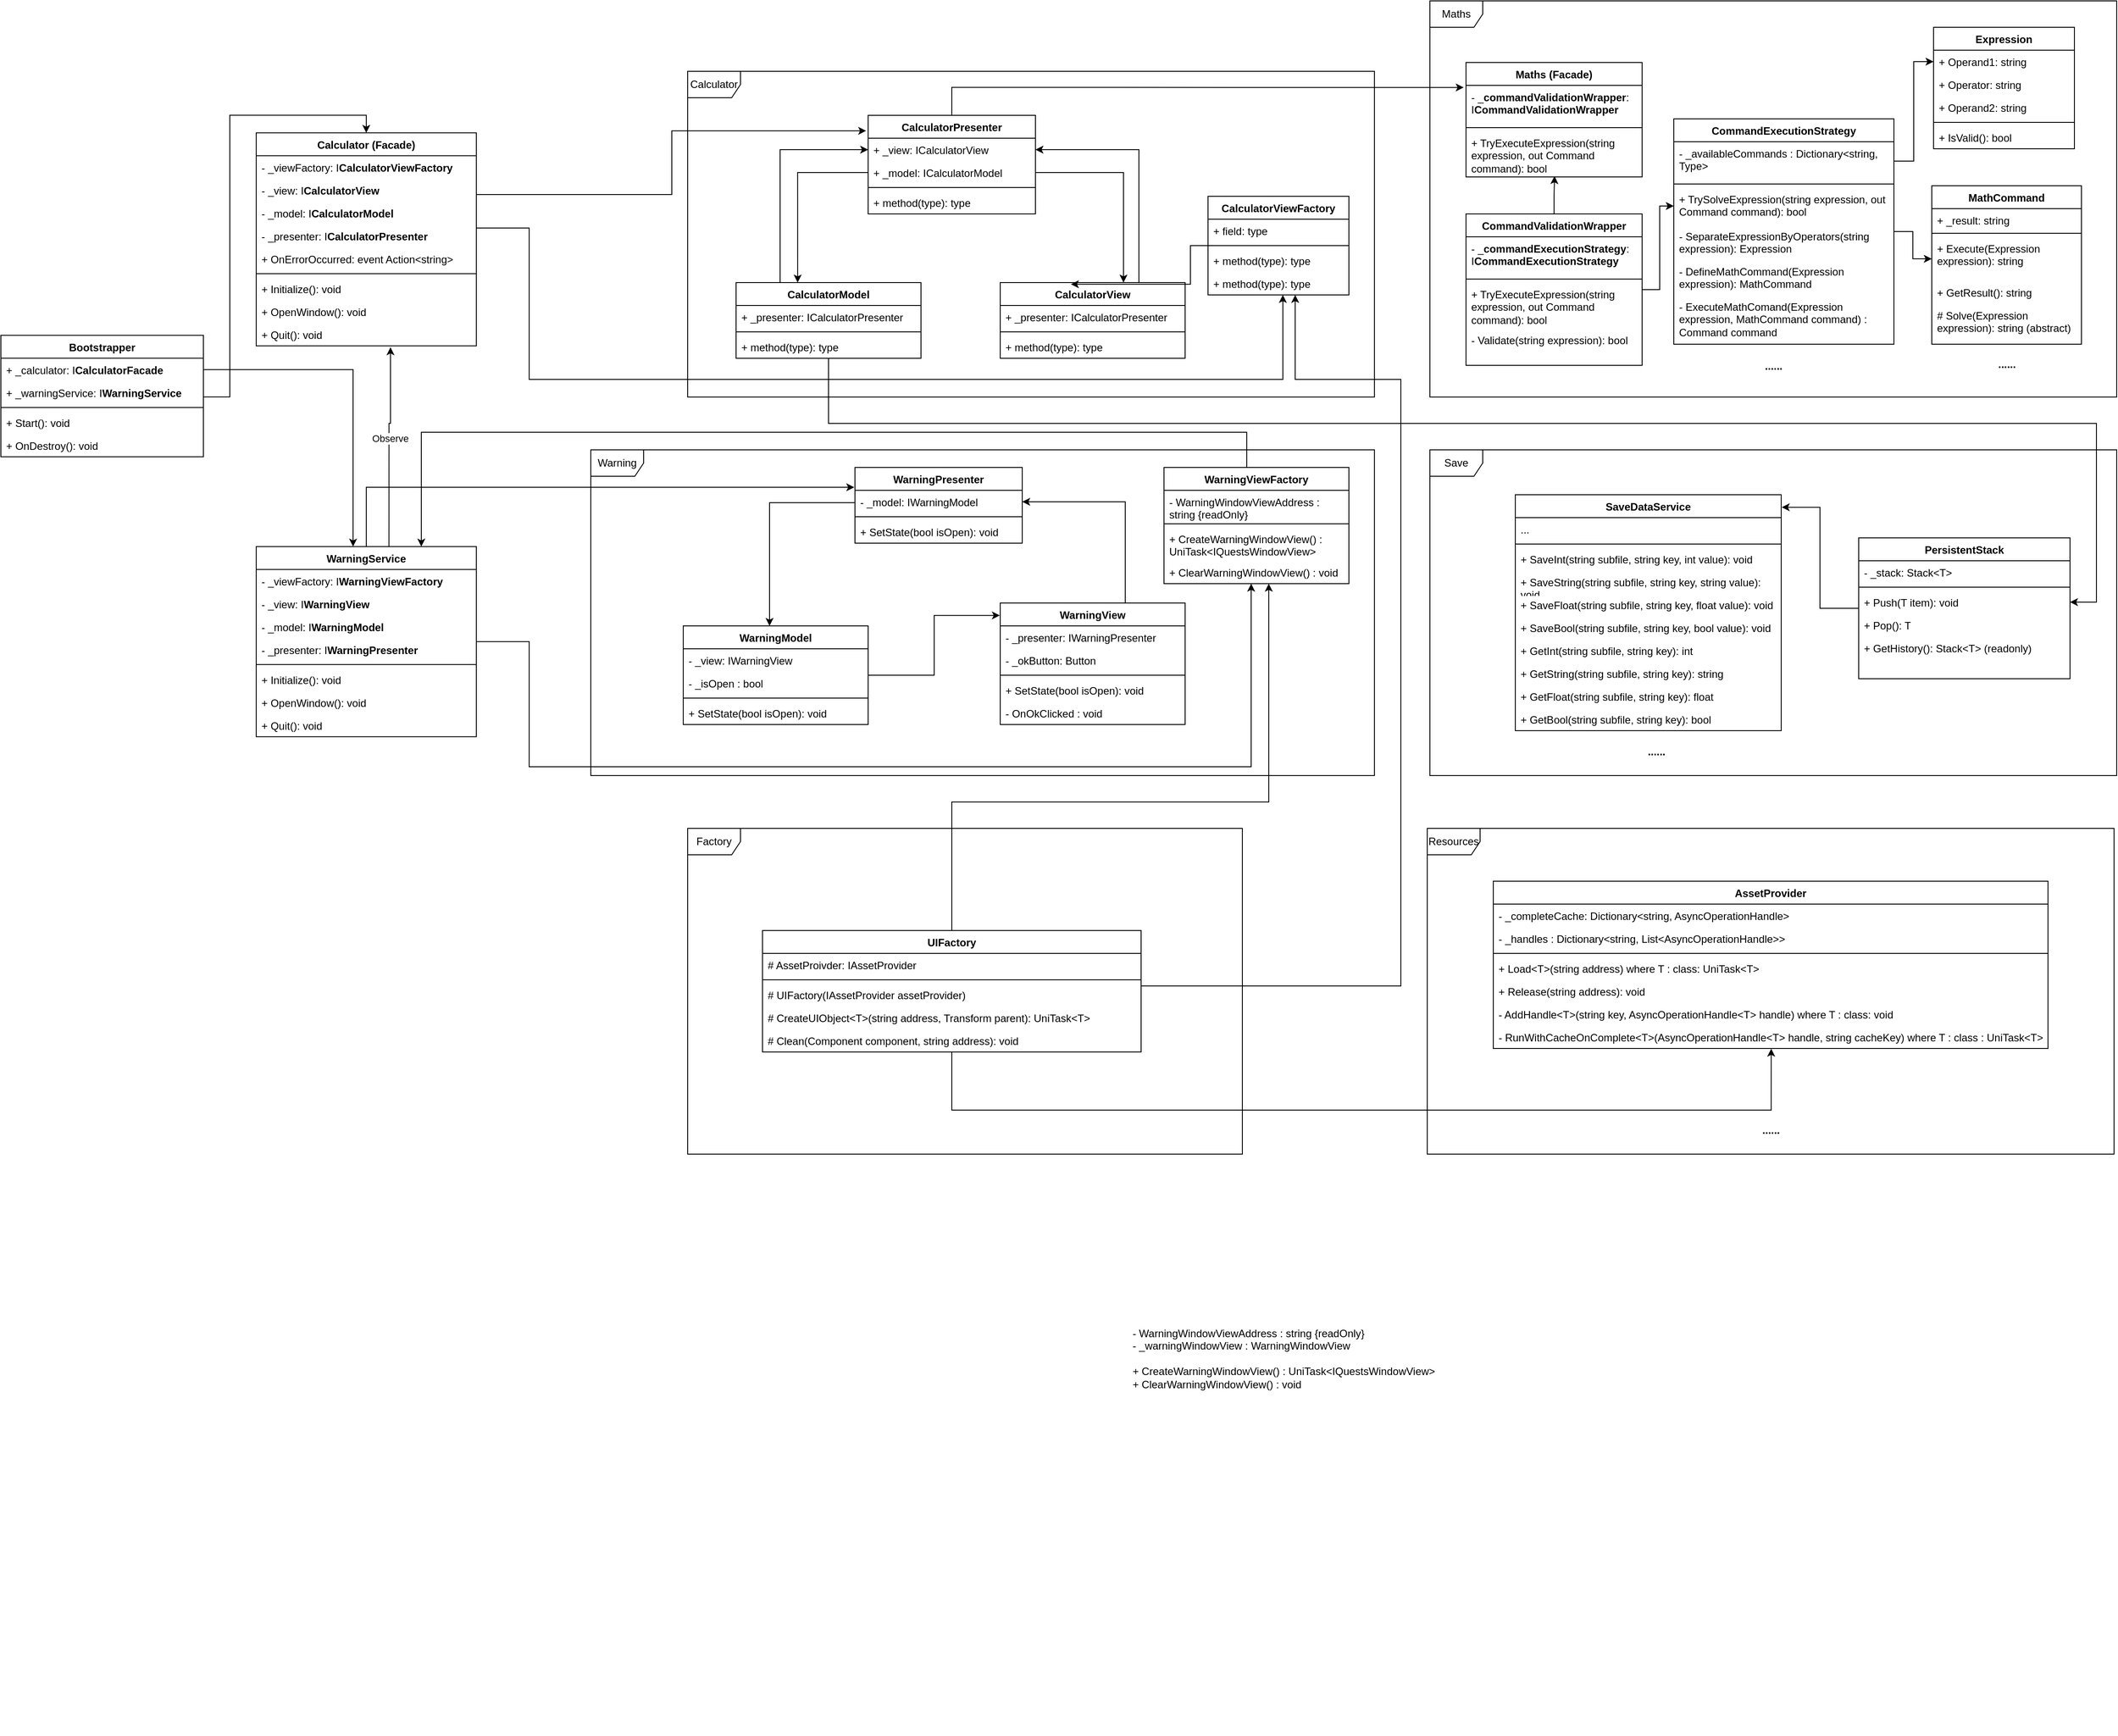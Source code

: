 <mxfile version="24.8.2">
  <diagram name="Page-1" id="IOok5DVv6RuoG3vR5GY8">
    <mxGraphModel dx="2140" dy="696" grid="1" gridSize="10" guides="1" tooltips="1" connect="1" arrows="1" fold="1" page="1" pageScale="1" pageWidth="827" pageHeight="1169" math="0" shadow="0">
      <root>
        <mxCell id="0" />
        <mxCell id="1" parent="0" />
        <mxCell id="2dMqf0UhAoNqgRJj8EPE-28" style="edgeStyle=orthogonalEdgeStyle;rounded=0;orthogonalLoop=1;jettySize=auto;html=1;exitX=0.75;exitY=0;exitDx=0;exitDy=0;entryX=1;entryY=0.5;entryDx=0;entryDy=0;" parent="1" source="2dMqf0UhAoNqgRJj8EPE-1" target="2dMqf0UhAoNqgRJj8EPE-10" edge="1">
          <mxGeometry relative="1" as="geometry" />
        </mxCell>
        <mxCell id="2dMqf0UhAoNqgRJj8EPE-1" value="CalculatorView" style="swimlane;fontStyle=1;align=center;verticalAlign=top;childLayout=stackLayout;horizontal=1;startSize=26;horizontalStack=0;resizeParent=1;resizeParentMax=0;resizeLast=0;collapsible=1;marginBottom=0;whiteSpace=wrap;html=1;" parent="1" vertex="1">
          <mxGeometry x="925" y="340" width="210" height="86" as="geometry" />
        </mxCell>
        <mxCell id="2dMqf0UhAoNqgRJj8EPE-2" value="+ _presenter: ICalculatorPresenter" style="text;strokeColor=none;fillColor=none;align=left;verticalAlign=top;spacingLeft=4;spacingRight=4;overflow=hidden;rotatable=0;points=[[0,0.5],[1,0.5]];portConstraint=eastwest;whiteSpace=wrap;html=1;" parent="2dMqf0UhAoNqgRJj8EPE-1" vertex="1">
          <mxGeometry y="26" width="210" height="26" as="geometry" />
        </mxCell>
        <mxCell id="2dMqf0UhAoNqgRJj8EPE-3" value="" style="line;strokeWidth=1;fillColor=none;align=left;verticalAlign=middle;spacingTop=-1;spacingLeft=3;spacingRight=3;rotatable=0;labelPosition=right;points=[];portConstraint=eastwest;strokeColor=inherit;" parent="2dMqf0UhAoNqgRJj8EPE-1" vertex="1">
          <mxGeometry y="52" width="210" height="8" as="geometry" />
        </mxCell>
        <mxCell id="2dMqf0UhAoNqgRJj8EPE-4" value="+ method(type): type" style="text;strokeColor=none;fillColor=none;align=left;verticalAlign=top;spacingLeft=4;spacingRight=4;overflow=hidden;rotatable=0;points=[[0,0.5],[1,0.5]];portConstraint=eastwest;whiteSpace=wrap;html=1;" parent="2dMqf0UhAoNqgRJj8EPE-1" vertex="1">
          <mxGeometry y="60" width="210" height="26" as="geometry" />
        </mxCell>
        <mxCell id="2dMqf0UhAoNqgRJj8EPE-26" style="edgeStyle=orthogonalEdgeStyle;rounded=0;orthogonalLoop=1;jettySize=auto;html=1;entryX=0;entryY=0.5;entryDx=0;entryDy=0;" parent="1" source="2dMqf0UhAoNqgRJj8EPE-5" target="2dMqf0UhAoNqgRJj8EPE-10" edge="1">
          <mxGeometry relative="1" as="geometry">
            <Array as="points">
              <mxPoint x="675" y="189" />
            </Array>
          </mxGeometry>
        </mxCell>
        <mxCell id="gF0uWeVOwaJasIPaWKPV-128" style="edgeStyle=orthogonalEdgeStyle;rounded=0;orthogonalLoop=1;jettySize=auto;html=1;entryX=1;entryY=0.5;entryDx=0;entryDy=0;" edge="1" parent="1" source="2dMqf0UhAoNqgRJj8EPE-5" target="gF0uWeVOwaJasIPaWKPV-122">
          <mxGeometry relative="1" as="geometry">
            <Array as="points">
              <mxPoint x="730" y="500" />
              <mxPoint x="2170" y="500" />
              <mxPoint x="2170" y="703" />
            </Array>
          </mxGeometry>
        </mxCell>
        <mxCell id="2dMqf0UhAoNqgRJj8EPE-5" value="CalculatorModel" style="swimlane;fontStyle=1;align=center;verticalAlign=top;childLayout=stackLayout;horizontal=1;startSize=26;horizontalStack=0;resizeParent=1;resizeParentMax=0;resizeLast=0;collapsible=1;marginBottom=0;whiteSpace=wrap;html=1;" parent="1" vertex="1">
          <mxGeometry x="625" y="340" width="210" height="86" as="geometry" />
        </mxCell>
        <mxCell id="2dMqf0UhAoNqgRJj8EPE-6" value="+ _presenter: ICalculatorPresenter" style="text;strokeColor=none;fillColor=none;align=left;verticalAlign=top;spacingLeft=4;spacingRight=4;overflow=hidden;rotatable=0;points=[[0,0.5],[1,0.5]];portConstraint=eastwest;whiteSpace=wrap;html=1;" parent="2dMqf0UhAoNqgRJj8EPE-5" vertex="1">
          <mxGeometry y="26" width="210" height="26" as="geometry" />
        </mxCell>
        <mxCell id="2dMqf0UhAoNqgRJj8EPE-7" value="" style="line;strokeWidth=1;fillColor=none;align=left;verticalAlign=middle;spacingTop=-1;spacingLeft=3;spacingRight=3;rotatable=0;labelPosition=right;points=[];portConstraint=eastwest;strokeColor=inherit;" parent="2dMqf0UhAoNqgRJj8EPE-5" vertex="1">
          <mxGeometry y="52" width="210" height="8" as="geometry" />
        </mxCell>
        <mxCell id="2dMqf0UhAoNqgRJj8EPE-8" value="+ method(type): type" style="text;strokeColor=none;fillColor=none;align=left;verticalAlign=top;spacingLeft=4;spacingRight=4;overflow=hidden;rotatable=0;points=[[0,0.5],[1,0.5]];portConstraint=eastwest;whiteSpace=wrap;html=1;" parent="2dMqf0UhAoNqgRJj8EPE-5" vertex="1">
          <mxGeometry y="60" width="210" height="26" as="geometry" />
        </mxCell>
        <mxCell id="2dMqf0UhAoNqgRJj8EPE-9" value="CalculatorPresenter" style="swimlane;fontStyle=1;align=center;verticalAlign=top;childLayout=stackLayout;horizontal=1;startSize=26;horizontalStack=0;resizeParent=1;resizeParentMax=0;resizeLast=0;collapsible=1;marginBottom=0;whiteSpace=wrap;html=1;" parent="1" vertex="1">
          <mxGeometry x="775" y="150" width="190" height="112" as="geometry" />
        </mxCell>
        <mxCell id="2dMqf0UhAoNqgRJj8EPE-10" value="+ _view: ICalculatorView&lt;div&gt;&lt;br&gt;&lt;/div&gt;" style="text;strokeColor=none;fillColor=none;align=left;verticalAlign=top;spacingLeft=4;spacingRight=4;overflow=hidden;rotatable=0;points=[[0,0.5],[1,0.5]];portConstraint=eastwest;whiteSpace=wrap;html=1;" parent="2dMqf0UhAoNqgRJj8EPE-9" vertex="1">
          <mxGeometry y="26" width="190" height="26" as="geometry" />
        </mxCell>
        <mxCell id="2dMqf0UhAoNqgRJj8EPE-18" value="+ _model: ICalculatorModel&lt;div&gt;&lt;br&gt;&lt;/div&gt;" style="text;strokeColor=none;fillColor=none;align=left;verticalAlign=top;spacingLeft=4;spacingRight=4;overflow=hidden;rotatable=0;points=[[0,0.5],[1,0.5]];portConstraint=eastwest;whiteSpace=wrap;html=1;" parent="2dMqf0UhAoNqgRJj8EPE-9" vertex="1">
          <mxGeometry y="52" width="190" height="26" as="geometry" />
        </mxCell>
        <mxCell id="2dMqf0UhAoNqgRJj8EPE-11" value="" style="line;strokeWidth=1;fillColor=none;align=left;verticalAlign=middle;spacingTop=-1;spacingLeft=3;spacingRight=3;rotatable=0;labelPosition=right;points=[];portConstraint=eastwest;strokeColor=inherit;" parent="2dMqf0UhAoNqgRJj8EPE-9" vertex="1">
          <mxGeometry y="78" width="190" height="8" as="geometry" />
        </mxCell>
        <mxCell id="2dMqf0UhAoNqgRJj8EPE-12" value="+ method(type): type" style="text;strokeColor=none;fillColor=none;align=left;verticalAlign=top;spacingLeft=4;spacingRight=4;overflow=hidden;rotatable=0;points=[[0,0.5],[1,0.5]];portConstraint=eastwest;whiteSpace=wrap;html=1;" parent="2dMqf0UhAoNqgRJj8EPE-9" vertex="1">
          <mxGeometry y="86" width="190" height="26" as="geometry" />
        </mxCell>
        <mxCell id="2dMqf0UhAoNqgRJj8EPE-23" style="edgeStyle=orthogonalEdgeStyle;rounded=0;orthogonalLoop=1;jettySize=auto;html=1;entryX=0.333;entryY=0;entryDx=0;entryDy=0;entryPerimeter=0;" parent="1" source="2dMqf0UhAoNqgRJj8EPE-18" target="2dMqf0UhAoNqgRJj8EPE-5" edge="1">
          <mxGeometry relative="1" as="geometry" />
        </mxCell>
        <mxCell id="2dMqf0UhAoNqgRJj8EPE-27" style="edgeStyle=orthogonalEdgeStyle;rounded=0;orthogonalLoop=1;jettySize=auto;html=1;exitX=1;exitY=0.5;exitDx=0;exitDy=0;" parent="1" source="2dMqf0UhAoNqgRJj8EPE-18" target="2dMqf0UhAoNqgRJj8EPE-1" edge="1">
          <mxGeometry relative="1" as="geometry">
            <Array as="points">
              <mxPoint x="1065" y="215" />
            </Array>
          </mxGeometry>
        </mxCell>
        <mxCell id="2dMqf0UhAoNqgRJj8EPE-72" style="edgeStyle=orthogonalEdgeStyle;rounded=0;orthogonalLoop=1;jettySize=auto;html=1;entryX=0.5;entryY=0;entryDx=0;entryDy=0;" parent="1" source="2dMqf0UhAoNqgRJj8EPE-29" target="2dMqf0UhAoNqgRJj8EPE-58" edge="1">
          <mxGeometry relative="1" as="geometry">
            <Array as="points">
              <mxPoint x="50" y="469.92" />
              <mxPoint x="50" y="149.92" />
              <mxPoint x="205" y="149.92" />
            </Array>
            <mxPoint x="240" y="189.92" as="targetPoint" />
          </mxGeometry>
        </mxCell>
        <mxCell id="2dMqf0UhAoNqgRJj8EPE-29" value="Bootstrapper" style="swimlane;fontStyle=1;align=center;verticalAlign=top;childLayout=stackLayout;horizontal=1;startSize=26;horizontalStack=0;resizeParent=1;resizeParentMax=0;resizeLast=0;collapsible=1;marginBottom=0;whiteSpace=wrap;html=1;" parent="1" vertex="1">
          <mxGeometry x="-210" y="399.92" width="230" height="138" as="geometry" />
        </mxCell>
        <mxCell id="2dMqf0UhAoNqgRJj8EPE-30" value="+ _calculator: I&lt;span style=&quot;font-weight: 700; text-align: center;&quot;&gt;CalculatorFacade&lt;/span&gt;" style="text;strokeColor=none;fillColor=none;align=left;verticalAlign=top;spacingLeft=4;spacingRight=4;overflow=hidden;rotatable=0;points=[[0,0.5],[1,0.5]];portConstraint=eastwest;whiteSpace=wrap;html=1;" parent="2dMqf0UhAoNqgRJj8EPE-29" vertex="1">
          <mxGeometry y="26" width="230" height="26" as="geometry" />
        </mxCell>
        <mxCell id="gF0uWeVOwaJasIPaWKPV-19" value="+ _warningService: I&lt;span style=&quot;font-weight: 700; text-align: center;&quot;&gt;WarningService&lt;/span&gt;" style="text;strokeColor=none;fillColor=none;align=left;verticalAlign=top;spacingLeft=4;spacingRight=4;overflow=hidden;rotatable=0;points=[[0,0.5],[1,0.5]];portConstraint=eastwest;whiteSpace=wrap;html=1;" vertex="1" parent="2dMqf0UhAoNqgRJj8EPE-29">
          <mxGeometry y="52" width="230" height="26" as="geometry" />
        </mxCell>
        <mxCell id="2dMqf0UhAoNqgRJj8EPE-31" value="" style="line;strokeWidth=1;fillColor=none;align=left;verticalAlign=middle;spacingTop=-1;spacingLeft=3;spacingRight=3;rotatable=0;labelPosition=right;points=[];portConstraint=eastwest;strokeColor=inherit;" parent="2dMqf0UhAoNqgRJj8EPE-29" vertex="1">
          <mxGeometry y="78" width="230" height="8" as="geometry" />
        </mxCell>
        <mxCell id="2dMqf0UhAoNqgRJj8EPE-32" value="+ Start(): void" style="text;strokeColor=none;fillColor=none;align=left;verticalAlign=top;spacingLeft=4;spacingRight=4;overflow=hidden;rotatable=0;points=[[0,0.5],[1,0.5]];portConstraint=eastwest;whiteSpace=wrap;html=1;" parent="2dMqf0UhAoNqgRJj8EPE-29" vertex="1">
          <mxGeometry y="86" width="230" height="26" as="geometry" />
        </mxCell>
        <mxCell id="gF0uWeVOwaJasIPaWKPV-35" value="+ OnDestroy(): void" style="text;strokeColor=none;fillColor=none;align=left;verticalAlign=top;spacingLeft=4;spacingRight=4;overflow=hidden;rotatable=0;points=[[0,0.5],[1,0.5]];portConstraint=eastwest;whiteSpace=wrap;html=1;" vertex="1" parent="2dMqf0UhAoNqgRJj8EPE-29">
          <mxGeometry y="112" width="230" height="26" as="geometry" />
        </mxCell>
        <mxCell id="2dMqf0UhAoNqgRJj8EPE-33" style="edgeStyle=orthogonalEdgeStyle;rounded=0;orthogonalLoop=1;jettySize=auto;html=1;exitX=0.75;exitY=0;exitDx=0;exitDy=0;entryX=1;entryY=0.5;entryDx=0;entryDy=0;" parent="1" source="2dMqf0UhAoNqgRJj8EPE-34" edge="1">
          <mxGeometry relative="1" as="geometry">
            <mxPoint x="950" y="589.0" as="targetPoint" />
            <Array as="points">
              <mxPoint x="1067" y="589" />
            </Array>
          </mxGeometry>
        </mxCell>
        <mxCell id="2dMqf0UhAoNqgRJj8EPE-34" value="WarningView" style="swimlane;fontStyle=1;align=center;verticalAlign=top;childLayout=stackLayout;horizontal=1;startSize=26;horizontalStack=0;resizeParent=1;resizeParentMax=0;resizeLast=0;collapsible=1;marginBottom=0;whiteSpace=wrap;html=1;" parent="1" vertex="1">
          <mxGeometry x="925" y="704" width="210" height="138" as="geometry" />
        </mxCell>
        <mxCell id="2dMqf0UhAoNqgRJj8EPE-35" value="- _presenter: I&lt;span style=&quot;text-align: center;&quot;&gt;Warning&lt;/span&gt;Presenter" style="text;strokeColor=none;fillColor=none;align=left;verticalAlign=top;spacingLeft=4;spacingRight=4;overflow=hidden;rotatable=0;points=[[0,0.5],[1,0.5]];portConstraint=eastwest;whiteSpace=wrap;html=1;" parent="2dMqf0UhAoNqgRJj8EPE-34" vertex="1">
          <mxGeometry y="26" width="210" height="26" as="geometry" />
        </mxCell>
        <mxCell id="gF0uWeVOwaJasIPaWKPV-149" value="- _okButton: Button" style="text;strokeColor=none;fillColor=none;align=left;verticalAlign=top;spacingLeft=4;spacingRight=4;overflow=hidden;rotatable=0;points=[[0,0.5],[1,0.5]];portConstraint=eastwest;whiteSpace=wrap;html=1;" vertex="1" parent="2dMqf0UhAoNqgRJj8EPE-34">
          <mxGeometry y="52" width="210" height="26" as="geometry" />
        </mxCell>
        <mxCell id="2dMqf0UhAoNqgRJj8EPE-36" value="" style="line;strokeWidth=1;fillColor=none;align=left;verticalAlign=middle;spacingTop=-1;spacingLeft=3;spacingRight=3;rotatable=0;labelPosition=right;points=[];portConstraint=eastwest;strokeColor=inherit;" parent="2dMqf0UhAoNqgRJj8EPE-34" vertex="1">
          <mxGeometry y="78" width="210" height="8" as="geometry" />
        </mxCell>
        <mxCell id="gF0uWeVOwaJasIPaWKPV-155" value="+ SetState(bool isOpen): void&lt;div&gt;&lt;span style=&quot;background-color: initial;&quot;&gt;&lt;br&gt;&lt;/span&gt;&lt;/div&gt;" style="text;strokeColor=none;fillColor=none;align=left;verticalAlign=top;spacingLeft=4;spacingRight=4;overflow=hidden;rotatable=0;points=[[0,0.5],[1,0.5]];portConstraint=eastwest;whiteSpace=wrap;html=1;" vertex="1" parent="2dMqf0UhAoNqgRJj8EPE-34">
          <mxGeometry y="86" width="210" height="26" as="geometry" />
        </mxCell>
        <mxCell id="2dMqf0UhAoNqgRJj8EPE-37" value="-&amp;nbsp;&lt;span style=&quot;background-color: initial;&quot;&gt;OnOkClicked :&amp;nbsp;&lt;/span&gt;void&lt;div&gt;&lt;span style=&quot;background-color: initial;&quot;&gt;&lt;br&gt;&lt;/span&gt;&lt;/div&gt;" style="text;strokeColor=none;fillColor=none;align=left;verticalAlign=top;spacingLeft=4;spacingRight=4;overflow=hidden;rotatable=0;points=[[0,0.5],[1,0.5]];portConstraint=eastwest;whiteSpace=wrap;html=1;" parent="2dMqf0UhAoNqgRJj8EPE-34" vertex="1">
          <mxGeometry y="112" width="210" height="26" as="geometry" />
        </mxCell>
        <mxCell id="2dMqf0UhAoNqgRJj8EPE-39" value="WarningModel" style="swimlane;fontStyle=1;align=center;verticalAlign=top;childLayout=stackLayout;horizontal=1;startSize=26;horizontalStack=0;resizeParent=1;resizeParentMax=0;resizeLast=0;collapsible=1;marginBottom=0;whiteSpace=wrap;html=1;" parent="1" vertex="1">
          <mxGeometry x="565" y="730" width="210" height="112" as="geometry" />
        </mxCell>
        <mxCell id="gF0uWeVOwaJasIPaWKPV-150" value="- _view: I&lt;span style=&quot;text-align: center;&quot;&gt;Warning&lt;/span&gt;View&lt;div&gt;&lt;br&gt;&lt;/div&gt;" style="text;strokeColor=none;fillColor=none;align=left;verticalAlign=top;spacingLeft=4;spacingRight=4;overflow=hidden;rotatable=0;points=[[0,0.5],[1,0.5]];portConstraint=eastwest;whiteSpace=wrap;html=1;" vertex="1" parent="2dMqf0UhAoNqgRJj8EPE-39">
          <mxGeometry y="26" width="210" height="26" as="geometry" />
        </mxCell>
        <mxCell id="gF0uWeVOwaJasIPaWKPV-154" value="&lt;div&gt;- _isOpen :&amp;nbsp;&lt;span style=&quot;background-color: initial;&quot;&gt;bool&lt;/span&gt;&lt;/div&gt;" style="text;strokeColor=none;fillColor=none;align=left;verticalAlign=top;spacingLeft=4;spacingRight=4;overflow=hidden;rotatable=0;points=[[0,0.5],[1,0.5]];portConstraint=eastwest;whiteSpace=wrap;html=1;" vertex="1" parent="2dMqf0UhAoNqgRJj8EPE-39">
          <mxGeometry y="52" width="210" height="26" as="geometry" />
        </mxCell>
        <mxCell id="2dMqf0UhAoNqgRJj8EPE-41" value="" style="line;strokeWidth=1;fillColor=none;align=left;verticalAlign=middle;spacingTop=-1;spacingLeft=3;spacingRight=3;rotatable=0;labelPosition=right;points=[];portConstraint=eastwest;strokeColor=inherit;" parent="2dMqf0UhAoNqgRJj8EPE-39" vertex="1">
          <mxGeometry y="78" width="210" height="8" as="geometry" />
        </mxCell>
        <mxCell id="2dMqf0UhAoNqgRJj8EPE-42" value="+ SetState(bool isOpen): void" style="text;strokeColor=none;fillColor=none;align=left;verticalAlign=top;spacingLeft=4;spacingRight=4;overflow=hidden;rotatable=0;points=[[0,0.5],[1,0.5]];portConstraint=eastwest;whiteSpace=wrap;html=1;" parent="2dMqf0UhAoNqgRJj8EPE-39" vertex="1">
          <mxGeometry y="86" width="210" height="26" as="geometry" />
        </mxCell>
        <mxCell id="2dMqf0UhAoNqgRJj8EPE-43" value="WarningPresenter" style="swimlane;fontStyle=1;align=center;verticalAlign=top;childLayout=stackLayout;horizontal=1;startSize=26;horizontalStack=0;resizeParent=1;resizeParentMax=0;resizeLast=0;collapsible=1;marginBottom=0;whiteSpace=wrap;html=1;" parent="1" vertex="1">
          <mxGeometry x="760" y="550" width="190" height="86" as="geometry" />
        </mxCell>
        <mxCell id="2dMqf0UhAoNqgRJj8EPE-45" value="- _model: I&lt;span style=&quot;text-align: center;&quot;&gt;Warning&lt;/span&gt;Model&lt;div&gt;&lt;br&gt;&lt;/div&gt;" style="text;strokeColor=none;fillColor=none;align=left;verticalAlign=top;spacingLeft=4;spacingRight=4;overflow=hidden;rotatable=0;points=[[0,0.5],[1,0.5]];portConstraint=eastwest;whiteSpace=wrap;html=1;" parent="2dMqf0UhAoNqgRJj8EPE-43" vertex="1">
          <mxGeometry y="26" width="190" height="26" as="geometry" />
        </mxCell>
        <mxCell id="2dMqf0UhAoNqgRJj8EPE-46" value="" style="line;strokeWidth=1;fillColor=none;align=left;verticalAlign=middle;spacingTop=-1;spacingLeft=3;spacingRight=3;rotatable=0;labelPosition=right;points=[];portConstraint=eastwest;strokeColor=inherit;" parent="2dMqf0UhAoNqgRJj8EPE-43" vertex="1">
          <mxGeometry y="52" width="190" height="8" as="geometry" />
        </mxCell>
        <mxCell id="gF0uWeVOwaJasIPaWKPV-165" value="&lt;div&gt;+ SetState(bool isOpen): void&lt;/div&gt;" style="text;strokeColor=none;fillColor=none;align=left;verticalAlign=top;spacingLeft=4;spacingRight=4;overflow=hidden;rotatable=0;points=[[0,0.5],[1,0.5]];portConstraint=eastwest;whiteSpace=wrap;html=1;" vertex="1" parent="2dMqf0UhAoNqgRJj8EPE-43">
          <mxGeometry y="60" width="190" height="26" as="geometry" />
        </mxCell>
        <mxCell id="2dMqf0UhAoNqgRJj8EPE-50" value="SaveDataService" style="swimlane;fontStyle=1;align=center;verticalAlign=top;childLayout=stackLayout;horizontal=1;startSize=26;horizontalStack=0;resizeParent=1;resizeParentMax=0;resizeLast=0;collapsible=1;marginBottom=0;whiteSpace=wrap;html=1;" parent="1" vertex="1">
          <mxGeometry x="1510" y="581" width="302" height="268" as="geometry" />
        </mxCell>
        <mxCell id="2dMqf0UhAoNqgRJj8EPE-51" value="..." style="text;strokeColor=none;fillColor=none;align=left;verticalAlign=top;spacingLeft=4;spacingRight=4;overflow=hidden;rotatable=0;points=[[0,0.5],[1,0.5]];portConstraint=eastwest;whiteSpace=wrap;html=1;" parent="2dMqf0UhAoNqgRJj8EPE-50" vertex="1">
          <mxGeometry y="26" width="302" height="26" as="geometry" />
        </mxCell>
        <mxCell id="2dMqf0UhAoNqgRJj8EPE-52" value="" style="line;strokeWidth=1;fillColor=none;align=left;verticalAlign=middle;spacingTop=-1;spacingLeft=3;spacingRight=3;rotatable=0;labelPosition=right;points=[];portConstraint=eastwest;strokeColor=inherit;" parent="2dMqf0UhAoNqgRJj8EPE-50" vertex="1">
          <mxGeometry y="52" width="302" height="8" as="geometry" />
        </mxCell>
        <mxCell id="2dMqf0UhAoNqgRJj8EPE-53" value="+ SaveInt(string subfile, string key, int value): void" style="text;strokeColor=none;fillColor=none;align=left;verticalAlign=top;spacingLeft=4;spacingRight=4;overflow=hidden;rotatable=0;points=[[0,0.5],[1,0.5]];portConstraint=eastwest;whiteSpace=wrap;html=1;" parent="2dMqf0UhAoNqgRJj8EPE-50" vertex="1">
          <mxGeometry y="60" width="302" height="26" as="geometry" />
        </mxCell>
        <mxCell id="gF0uWeVOwaJasIPaWKPV-49" value="+ SaveString(string subfile,&amp;nbsp;string key, string value): void" style="text;strokeColor=none;fillColor=none;align=left;verticalAlign=top;spacingLeft=4;spacingRight=4;overflow=hidden;rotatable=0;points=[[0,0.5],[1,0.5]];portConstraint=eastwest;whiteSpace=wrap;html=1;" vertex="1" parent="2dMqf0UhAoNqgRJj8EPE-50">
          <mxGeometry y="86" width="302" height="26" as="geometry" />
        </mxCell>
        <mxCell id="gF0uWeVOwaJasIPaWKPV-50" value="+ SaveFloat(string subfile,&amp;nbsp;string key, float value): void" style="text;strokeColor=none;fillColor=none;align=left;verticalAlign=top;spacingLeft=4;spacingRight=4;overflow=hidden;rotatable=0;points=[[0,0.5],[1,0.5]];portConstraint=eastwest;whiteSpace=wrap;html=1;" vertex="1" parent="2dMqf0UhAoNqgRJj8EPE-50">
          <mxGeometry y="112" width="302" height="26" as="geometry" />
        </mxCell>
        <mxCell id="gF0uWeVOwaJasIPaWKPV-57" value="+ SaveBool(string subfile,&amp;nbsp;string key, bool value): void" style="text;strokeColor=none;fillColor=none;align=left;verticalAlign=top;spacingLeft=4;spacingRight=4;overflow=hidden;rotatable=0;points=[[0,0.5],[1,0.5]];portConstraint=eastwest;whiteSpace=wrap;html=1;" vertex="1" parent="2dMqf0UhAoNqgRJj8EPE-50">
          <mxGeometry y="138" width="302" height="26" as="geometry" />
        </mxCell>
        <mxCell id="gF0uWeVOwaJasIPaWKPV-54" value="+ GetInt(string subfile,&amp;nbsp;string key): int" style="text;strokeColor=none;fillColor=none;align=left;verticalAlign=top;spacingLeft=4;spacingRight=4;overflow=hidden;rotatable=0;points=[[0,0.5],[1,0.5]];portConstraint=eastwest;whiteSpace=wrap;html=1;" vertex="1" parent="2dMqf0UhAoNqgRJj8EPE-50">
          <mxGeometry y="164" width="302" height="26" as="geometry" />
        </mxCell>
        <mxCell id="gF0uWeVOwaJasIPaWKPV-55" value="+ GetString(string subfile,&amp;nbsp;string key): string" style="text;strokeColor=none;fillColor=none;align=left;verticalAlign=top;spacingLeft=4;spacingRight=4;overflow=hidden;rotatable=0;points=[[0,0.5],[1,0.5]];portConstraint=eastwest;whiteSpace=wrap;html=1;" vertex="1" parent="2dMqf0UhAoNqgRJj8EPE-50">
          <mxGeometry y="190" width="302" height="26" as="geometry" />
        </mxCell>
        <mxCell id="gF0uWeVOwaJasIPaWKPV-56" value="+ GetFloat(string subfile,&amp;nbsp;string key): float" style="text;strokeColor=none;fillColor=none;align=left;verticalAlign=top;spacingLeft=4;spacingRight=4;overflow=hidden;rotatable=0;points=[[0,0.5],[1,0.5]];portConstraint=eastwest;whiteSpace=wrap;html=1;" vertex="1" parent="2dMqf0UhAoNqgRJj8EPE-50">
          <mxGeometry y="216" width="302" height="26" as="geometry" />
        </mxCell>
        <mxCell id="gF0uWeVOwaJasIPaWKPV-58" value="+ GetBool(string subfile,&amp;nbsp;string key): bool" style="text;strokeColor=none;fillColor=none;align=left;verticalAlign=top;spacingLeft=4;spacingRight=4;overflow=hidden;rotatable=0;points=[[0,0.5],[1,0.5]];portConstraint=eastwest;whiteSpace=wrap;html=1;" vertex="1" parent="2dMqf0UhAoNqgRJj8EPE-50">
          <mxGeometry y="242" width="302" height="26" as="geometry" />
        </mxCell>
        <mxCell id="2dMqf0UhAoNqgRJj8EPE-54" value="AssetProvider" style="swimlane;fontStyle=1;align=center;verticalAlign=top;childLayout=stackLayout;horizontal=1;startSize=26;horizontalStack=0;resizeParent=1;resizeParentMax=0;resizeLast=0;collapsible=1;marginBottom=0;whiteSpace=wrap;html=1;" parent="1" vertex="1">
          <mxGeometry x="1485" y="1020" width="630" height="190" as="geometry">
            <mxRectangle x="1485" y="1020" width="120" height="30" as="alternateBounds" />
          </mxGeometry>
        </mxCell>
        <mxCell id="2dMqf0UhAoNqgRJj8EPE-55" value="- _completeCache: Dictionary&amp;lt;string, AsyncOperationHandle&amp;gt;" style="text;strokeColor=none;fillColor=none;align=left;verticalAlign=top;spacingLeft=4;spacingRight=4;overflow=hidden;rotatable=0;points=[[0,0.5],[1,0.5]];portConstraint=eastwest;whiteSpace=wrap;html=1;" parent="2dMqf0UhAoNqgRJj8EPE-54" vertex="1">
          <mxGeometry y="26" width="630" height="26" as="geometry" />
        </mxCell>
        <mxCell id="gF0uWeVOwaJasIPaWKPV-64" value="- _handles&amp;nbsp;: Dictionary&amp;lt;string, List&amp;lt;AsyncOperationHandle&amp;gt;&amp;gt;" style="text;strokeColor=none;fillColor=none;align=left;verticalAlign=top;spacingLeft=4;spacingRight=4;overflow=hidden;rotatable=0;points=[[0,0.5],[1,0.5]];portConstraint=eastwest;whiteSpace=wrap;html=1;" vertex="1" parent="2dMqf0UhAoNqgRJj8EPE-54">
          <mxGeometry y="52" width="630" height="26" as="geometry" />
        </mxCell>
        <mxCell id="2dMqf0UhAoNqgRJj8EPE-56" value="" style="line;strokeWidth=1;fillColor=none;align=left;verticalAlign=middle;spacingTop=-1;spacingLeft=3;spacingRight=3;rotatable=0;labelPosition=right;points=[];portConstraint=eastwest;strokeColor=inherit;" parent="2dMqf0UhAoNqgRJj8EPE-54" vertex="1">
          <mxGeometry y="78" width="630" height="8" as="geometry" />
        </mxCell>
        <mxCell id="2dMqf0UhAoNqgRJj8EPE-57" value="+ Load&amp;lt;T&amp;gt;(string address) where T : class: UniTask&amp;lt;T&amp;gt;" style="text;strokeColor=none;fillColor=none;align=left;verticalAlign=top;spacingLeft=4;spacingRight=4;overflow=hidden;rotatable=0;points=[[0,0.5],[1,0.5]];portConstraint=eastwest;whiteSpace=wrap;html=1;" parent="2dMqf0UhAoNqgRJj8EPE-54" vertex="1">
          <mxGeometry y="86" width="630" height="26" as="geometry" />
        </mxCell>
        <mxCell id="gF0uWeVOwaJasIPaWKPV-60" value="+ Release(string address): void" style="text;strokeColor=none;fillColor=none;align=left;verticalAlign=top;spacingLeft=4;spacingRight=4;overflow=hidden;rotatable=0;points=[[0,0.5],[1,0.5]];portConstraint=eastwest;whiteSpace=wrap;html=1;" vertex="1" parent="2dMqf0UhAoNqgRJj8EPE-54">
          <mxGeometry y="112" width="630" height="26" as="geometry" />
        </mxCell>
        <mxCell id="gF0uWeVOwaJasIPaWKPV-61" value="- AddHandle&amp;lt;T&amp;gt;(string key, AsyncOperationHandle&amp;lt;T&amp;gt; handle) where T : class: void" style="text;strokeColor=none;fillColor=none;align=left;verticalAlign=top;spacingLeft=4;spacingRight=4;overflow=hidden;rotatable=0;points=[[0,0.5],[1,0.5]];portConstraint=eastwest;whiteSpace=wrap;html=1;" vertex="1" parent="2dMqf0UhAoNqgRJj8EPE-54">
          <mxGeometry y="138" width="630" height="26" as="geometry" />
        </mxCell>
        <mxCell id="gF0uWeVOwaJasIPaWKPV-66" value="- RunWithCacheOnComplete&amp;lt;T&amp;gt;(AsyncOperationHandle&amp;lt;T&amp;gt; handle, string cacheKey) where T : class : UniTask&amp;lt;T&amp;gt;" style="text;strokeColor=none;fillColor=none;align=left;verticalAlign=top;spacingLeft=4;spacingRight=4;overflow=hidden;rotatable=0;points=[[0,0.5],[1,0.5]];portConstraint=eastwest;whiteSpace=wrap;html=1;" vertex="1" parent="2dMqf0UhAoNqgRJj8EPE-54">
          <mxGeometry y="164" width="630" height="26" as="geometry" />
        </mxCell>
        <mxCell id="2dMqf0UhAoNqgRJj8EPE-58" value="Calculator (Facade)" style="swimlane;fontStyle=1;align=center;verticalAlign=top;childLayout=stackLayout;horizontal=1;startSize=26;horizontalStack=0;resizeParent=1;resizeParentMax=0;resizeLast=0;collapsible=1;marginBottom=0;whiteSpace=wrap;html=1;" parent="1" vertex="1">
          <mxGeometry x="80" y="169.92" width="250" height="242" as="geometry" />
        </mxCell>
        <mxCell id="2dMqf0UhAoNqgRJj8EPE-59" value="- _viewFactory: I&lt;span style=&quot;font-weight: 700; text-align: center;&quot;&gt;CalculatorViewFactory&lt;/span&gt;" style="text;strokeColor=none;fillColor=none;align=left;verticalAlign=top;spacingLeft=4;spacingRight=4;overflow=hidden;rotatable=0;points=[[0,0.5],[1,0.5]];portConstraint=eastwest;whiteSpace=wrap;html=1;" parent="2dMqf0UhAoNqgRJj8EPE-58" vertex="1">
          <mxGeometry y="26" width="250" height="26" as="geometry" />
        </mxCell>
        <mxCell id="gF0uWeVOwaJasIPaWKPV-16" value="- _view: I&lt;span style=&quot;font-weight: 700; text-align: center;&quot;&gt;CalculatorView&lt;/span&gt;" style="text;strokeColor=none;fillColor=none;align=left;verticalAlign=top;spacingLeft=4;spacingRight=4;overflow=hidden;rotatable=0;points=[[0,0.5],[1,0.5]];portConstraint=eastwest;whiteSpace=wrap;html=1;" vertex="1" parent="2dMqf0UhAoNqgRJj8EPE-58">
          <mxGeometry y="52" width="250" height="26" as="geometry" />
        </mxCell>
        <mxCell id="gF0uWeVOwaJasIPaWKPV-17" value="- _model: I&lt;span style=&quot;font-weight: 700; text-align: center;&quot;&gt;CalculatorModel&lt;/span&gt;" style="text;strokeColor=none;fillColor=none;align=left;verticalAlign=top;spacingLeft=4;spacingRight=4;overflow=hidden;rotatable=0;points=[[0,0.5],[1,0.5]];portConstraint=eastwest;whiteSpace=wrap;html=1;" vertex="1" parent="2dMqf0UhAoNqgRJj8EPE-58">
          <mxGeometry y="78" width="250" height="26" as="geometry" />
        </mxCell>
        <mxCell id="gF0uWeVOwaJasIPaWKPV-18" value="- _presenter: I&lt;span style=&quot;font-weight: 700; text-align: center;&quot;&gt;CalculatorPresenter&lt;/span&gt;" style="text;strokeColor=none;fillColor=none;align=left;verticalAlign=top;spacingLeft=4;spacingRight=4;overflow=hidden;rotatable=0;points=[[0,0.5],[1,0.5]];portConstraint=eastwest;whiteSpace=wrap;html=1;" vertex="1" parent="2dMqf0UhAoNqgRJj8EPE-58">
          <mxGeometry y="104" width="250" height="26" as="geometry" />
        </mxCell>
        <mxCell id="gF0uWeVOwaJasIPaWKPV-20" value="+ OnErrorOccurred: event Action&amp;lt;string&amp;gt;" style="text;strokeColor=none;fillColor=none;align=left;verticalAlign=top;spacingLeft=4;spacingRight=4;overflow=hidden;rotatable=0;points=[[0,0.5],[1,0.5]];portConstraint=eastwest;whiteSpace=wrap;html=1;" vertex="1" parent="2dMqf0UhAoNqgRJj8EPE-58">
          <mxGeometry y="130" width="250" height="26" as="geometry" />
        </mxCell>
        <mxCell id="2dMqf0UhAoNqgRJj8EPE-60" value="" style="line;strokeWidth=1;fillColor=none;align=left;verticalAlign=middle;spacingTop=-1;spacingLeft=3;spacingRight=3;rotatable=0;labelPosition=right;points=[];portConstraint=eastwest;strokeColor=inherit;" parent="2dMqf0UhAoNqgRJj8EPE-58" vertex="1">
          <mxGeometry y="156" width="250" height="8" as="geometry" />
        </mxCell>
        <mxCell id="2dMqf0UhAoNqgRJj8EPE-61" value="+ Initialize(): void" style="text;strokeColor=none;fillColor=none;align=left;verticalAlign=top;spacingLeft=4;spacingRight=4;overflow=hidden;rotatable=0;points=[[0,0.5],[1,0.5]];portConstraint=eastwest;whiteSpace=wrap;html=1;" parent="2dMqf0UhAoNqgRJj8EPE-58" vertex="1">
          <mxGeometry y="164" width="250" height="26" as="geometry" />
        </mxCell>
        <mxCell id="gF0uWeVOwaJasIPaWKPV-167" value="+ OpenWindow(): void" style="text;strokeColor=none;fillColor=none;align=left;verticalAlign=top;spacingLeft=4;spacingRight=4;overflow=hidden;rotatable=0;points=[[0,0.5],[1,0.5]];portConstraint=eastwest;whiteSpace=wrap;html=1;" vertex="1" parent="2dMqf0UhAoNqgRJj8EPE-58">
          <mxGeometry y="190" width="250" height="26" as="geometry" />
        </mxCell>
        <mxCell id="gF0uWeVOwaJasIPaWKPV-15" value="+ Quit(): void" style="text;strokeColor=none;fillColor=none;align=left;verticalAlign=top;spacingLeft=4;spacingRight=4;overflow=hidden;rotatable=0;points=[[0,0.5],[1,0.5]];portConstraint=eastwest;whiteSpace=wrap;html=1;" vertex="1" parent="2dMqf0UhAoNqgRJj8EPE-58">
          <mxGeometry y="216" width="250" height="26" as="geometry" />
        </mxCell>
        <mxCell id="2dMqf0UhAoNqgRJj8EPE-62" value="WarningService" style="swimlane;fontStyle=1;align=center;verticalAlign=top;childLayout=stackLayout;horizontal=1;startSize=26;horizontalStack=0;resizeParent=1;resizeParentMax=0;resizeLast=0;collapsible=1;marginBottom=0;whiteSpace=wrap;html=1;" parent="1" vertex="1">
          <mxGeometry x="80" y="639.92" width="250" height="216" as="geometry" />
        </mxCell>
        <mxCell id="2dMqf0UhAoNqgRJj8EPE-63" value="- _viewFactory: I&lt;span style=&quot;font-weight: 700; text-align: center;&quot;&gt;WarningViewFactory&lt;/span&gt;" style="text;strokeColor=none;fillColor=none;align=left;verticalAlign=top;spacingLeft=4;spacingRight=4;overflow=hidden;rotatable=0;points=[[0,0.5],[1,0.5]];portConstraint=eastwest;whiteSpace=wrap;html=1;" parent="2dMqf0UhAoNqgRJj8EPE-62" vertex="1">
          <mxGeometry y="26" width="250" height="26" as="geometry" />
        </mxCell>
        <mxCell id="gF0uWeVOwaJasIPaWKPV-31" value="- _view: I&lt;span style=&quot;font-weight: 700; text-align: center;&quot;&gt;Warning&lt;/span&gt;&lt;span style=&quot;font-weight: 700; text-align: center;&quot;&gt;View&lt;/span&gt;" style="text;strokeColor=none;fillColor=none;align=left;verticalAlign=top;spacingLeft=4;spacingRight=4;overflow=hidden;rotatable=0;points=[[0,0.5],[1,0.5]];portConstraint=eastwest;whiteSpace=wrap;html=1;" vertex="1" parent="2dMqf0UhAoNqgRJj8EPE-62">
          <mxGeometry y="52" width="250" height="26" as="geometry" />
        </mxCell>
        <mxCell id="gF0uWeVOwaJasIPaWKPV-32" value="- _model: I&lt;span style=&quot;font-weight: 700; text-align: center;&quot;&gt;Warning&lt;/span&gt;&lt;span style=&quot;font-weight: 700; text-align: center;&quot;&gt;Model&lt;/span&gt;" style="text;strokeColor=none;fillColor=none;align=left;verticalAlign=top;spacingLeft=4;spacingRight=4;overflow=hidden;rotatable=0;points=[[0,0.5],[1,0.5]];portConstraint=eastwest;whiteSpace=wrap;html=1;" vertex="1" parent="2dMqf0UhAoNqgRJj8EPE-62">
          <mxGeometry y="78" width="250" height="26" as="geometry" />
        </mxCell>
        <mxCell id="gF0uWeVOwaJasIPaWKPV-33" value="- _presenter: I&lt;span style=&quot;font-weight: 700; text-align: center;&quot;&gt;Warning&lt;/span&gt;&lt;span style=&quot;font-weight: 700; text-align: center;&quot;&gt;Presenter&lt;/span&gt;" style="text;strokeColor=none;fillColor=none;align=left;verticalAlign=top;spacingLeft=4;spacingRight=4;overflow=hidden;rotatable=0;points=[[0,0.5],[1,0.5]];portConstraint=eastwest;whiteSpace=wrap;html=1;" vertex="1" parent="2dMqf0UhAoNqgRJj8EPE-62">
          <mxGeometry y="104" width="250" height="26" as="geometry" />
        </mxCell>
        <mxCell id="2dMqf0UhAoNqgRJj8EPE-64" value="" style="line;strokeWidth=1;fillColor=none;align=left;verticalAlign=middle;spacingTop=-1;spacingLeft=3;spacingRight=3;rotatable=0;labelPosition=right;points=[];portConstraint=eastwest;strokeColor=inherit;" parent="2dMqf0UhAoNqgRJj8EPE-62" vertex="1">
          <mxGeometry y="130" width="250" height="8" as="geometry" />
        </mxCell>
        <mxCell id="2dMqf0UhAoNqgRJj8EPE-65" value="+ Initialize(): void" style="text;strokeColor=none;fillColor=none;align=left;verticalAlign=top;spacingLeft=4;spacingRight=4;overflow=hidden;rotatable=0;points=[[0,0.5],[1,0.5]];portConstraint=eastwest;whiteSpace=wrap;html=1;" parent="2dMqf0UhAoNqgRJj8EPE-62" vertex="1">
          <mxGeometry y="138" width="250" height="26" as="geometry" />
        </mxCell>
        <mxCell id="gF0uWeVOwaJasIPaWKPV-157" value="+ OpenWindow(): void" style="text;strokeColor=none;fillColor=none;align=left;verticalAlign=top;spacingLeft=4;spacingRight=4;overflow=hidden;rotatable=0;points=[[0,0.5],[1,0.5]];portConstraint=eastwest;whiteSpace=wrap;html=1;" vertex="1" parent="2dMqf0UhAoNqgRJj8EPE-62">
          <mxGeometry y="164" width="250" height="26" as="geometry" />
        </mxCell>
        <mxCell id="gF0uWeVOwaJasIPaWKPV-34" value="+ Quit(): void" style="text;strokeColor=none;fillColor=none;align=left;verticalAlign=top;spacingLeft=4;spacingRight=4;overflow=hidden;rotatable=0;points=[[0,0.5],[1,0.5]];portConstraint=eastwest;whiteSpace=wrap;html=1;" vertex="1" parent="2dMqf0UhAoNqgRJj8EPE-62">
          <mxGeometry y="190" width="250" height="26" as="geometry" />
        </mxCell>
        <mxCell id="2dMqf0UhAoNqgRJj8EPE-66" value="Calculator" style="shape=umlFrame;whiteSpace=wrap;html=1;pointerEvents=0;" parent="1" vertex="1">
          <mxGeometry x="570" y="100" width="780" height="370" as="geometry" />
        </mxCell>
        <mxCell id="2dMqf0UhAoNqgRJj8EPE-67" value="Warning" style="shape=umlFrame;whiteSpace=wrap;html=1;pointerEvents=0;" parent="1" vertex="1">
          <mxGeometry x="460" y="530" width="890" height="370" as="geometry" />
        </mxCell>
        <mxCell id="2dMqf0UhAoNqgRJj8EPE-71" style="edgeStyle=orthogonalEdgeStyle;rounded=0;orthogonalLoop=1;jettySize=auto;html=1;" parent="1" source="2dMqf0UhAoNqgRJj8EPE-30" edge="1">
          <mxGeometry relative="1" as="geometry">
            <mxPoint x="190" y="639.92" as="targetPoint" />
            <Array as="points">
              <mxPoint x="190" y="438.92" />
              <mxPoint x="190" y="639.92" />
            </Array>
          </mxGeometry>
        </mxCell>
        <mxCell id="2dMqf0UhAoNqgRJj8EPE-77" value="MathCommand" style="swimlane;fontStyle=1;align=center;verticalAlign=top;childLayout=stackLayout;horizontal=1;startSize=26;horizontalStack=0;resizeParent=1;resizeParentMax=0;resizeLast=0;collapsible=1;marginBottom=0;whiteSpace=wrap;html=1;" parent="1" vertex="1">
          <mxGeometry x="1983" y="230" width="170" height="180" as="geometry" />
        </mxCell>
        <mxCell id="gF0uWeVOwaJasIPaWKPV-115" value="+ _result: string" style="text;strokeColor=none;fillColor=none;align=left;verticalAlign=top;spacingLeft=4;spacingRight=4;overflow=hidden;rotatable=0;points=[[0,0.5],[1,0.5]];portConstraint=eastwest;whiteSpace=wrap;html=1;" vertex="1" parent="2dMqf0UhAoNqgRJj8EPE-77">
          <mxGeometry y="26" width="170" height="24" as="geometry" />
        </mxCell>
        <mxCell id="2dMqf0UhAoNqgRJj8EPE-79" value="" style="line;strokeWidth=1;fillColor=none;align=left;verticalAlign=middle;spacingTop=-1;spacingLeft=3;spacingRight=3;rotatable=0;labelPosition=right;points=[];portConstraint=eastwest;strokeColor=inherit;" parent="2dMqf0UhAoNqgRJj8EPE-77" vertex="1">
          <mxGeometry y="50" width="170" height="8" as="geometry" />
        </mxCell>
        <mxCell id="2dMqf0UhAoNqgRJj8EPE-80" value="+ Execute(Expression expression): string" style="text;strokeColor=none;fillColor=none;align=left;verticalAlign=top;spacingLeft=4;spacingRight=4;overflow=hidden;rotatable=0;points=[[0,0.5],[1,0.5]];portConstraint=eastwest;whiteSpace=wrap;html=1;" parent="2dMqf0UhAoNqgRJj8EPE-77" vertex="1">
          <mxGeometry y="58" width="170" height="50" as="geometry" />
        </mxCell>
        <mxCell id="gF0uWeVOwaJasIPaWKPV-118" value="+ GetResult(): string" style="text;strokeColor=none;fillColor=none;align=left;verticalAlign=top;spacingLeft=4;spacingRight=4;overflow=hidden;rotatable=0;points=[[0,0.5],[1,0.5]];portConstraint=eastwest;whiteSpace=wrap;html=1;" vertex="1" parent="2dMqf0UhAoNqgRJj8EPE-77">
          <mxGeometry y="108" width="170" height="26" as="geometry" />
        </mxCell>
        <mxCell id="gF0uWeVOwaJasIPaWKPV-106" value="# Solve(Expression expression): string (abstract)" style="text;strokeColor=none;fillColor=none;align=left;verticalAlign=top;spacingLeft=4;spacingRight=4;overflow=hidden;rotatable=0;points=[[0,0.5],[1,0.5]];portConstraint=eastwest;whiteSpace=wrap;html=1;" vertex="1" parent="2dMqf0UhAoNqgRJj8EPE-77">
          <mxGeometry y="134" width="170" height="46" as="geometry" />
        </mxCell>
        <mxCell id="gF0uWeVOwaJasIPaWKPV-112" style="edgeStyle=orthogonalEdgeStyle;rounded=0;orthogonalLoop=1;jettySize=auto;html=1;entryX=0;entryY=0.5;entryDx=0;entryDy=0;" edge="1" parent="1" source="2dMqf0UhAoNqgRJj8EPE-81" target="2dMqf0UhAoNqgRJj8EPE-80">
          <mxGeometry relative="1" as="geometry" />
        </mxCell>
        <mxCell id="2dMqf0UhAoNqgRJj8EPE-81" value="CommandExecutionStrategy" style="swimlane;fontStyle=1;align=center;verticalAlign=top;childLayout=stackLayout;horizontal=1;startSize=26;horizontalStack=0;resizeParent=1;resizeParentMax=0;resizeLast=0;collapsible=1;marginBottom=0;whiteSpace=wrap;html=1;" parent="1" vertex="1">
          <mxGeometry x="1690" y="154" width="250" height="256" as="geometry" />
        </mxCell>
        <mxCell id="gF0uWeVOwaJasIPaWKPV-92" value="- _availableCommands : Dictionary&amp;lt;string, Type&amp;gt;" style="text;strokeColor=none;fillColor=none;align=left;verticalAlign=top;spacingLeft=4;spacingRight=4;overflow=hidden;rotatable=0;points=[[0,0.5],[1,0.5]];portConstraint=eastwest;whiteSpace=wrap;html=1;" vertex="1" parent="2dMqf0UhAoNqgRJj8EPE-81">
          <mxGeometry y="26" width="250" height="44" as="geometry" />
        </mxCell>
        <mxCell id="2dMqf0UhAoNqgRJj8EPE-83" value="" style="line;strokeWidth=1;fillColor=none;align=left;verticalAlign=middle;spacingTop=-1;spacingLeft=3;spacingRight=3;rotatable=0;labelPosition=right;points=[];portConstraint=eastwest;strokeColor=inherit;" parent="2dMqf0UhAoNqgRJj8EPE-81" vertex="1">
          <mxGeometry y="70" width="250" height="8" as="geometry" />
        </mxCell>
        <mxCell id="2dMqf0UhAoNqgRJj8EPE-84" value="+ TrySolveExpression(string expression, out Command command): bool" style="text;strokeColor=none;fillColor=none;align=left;verticalAlign=top;spacingLeft=4;spacingRight=4;overflow=hidden;rotatable=0;points=[[0,0.5],[1,0.5]];portConstraint=eastwest;whiteSpace=wrap;html=1;" parent="2dMqf0UhAoNqgRJj8EPE-81" vertex="1">
          <mxGeometry y="78" width="250" height="42" as="geometry" />
        </mxCell>
        <mxCell id="gF0uWeVOwaJasIPaWKPV-78" value="- SeparateExpressionByOperators(string expression): Expression" style="text;strokeColor=none;fillColor=none;align=left;verticalAlign=top;spacingLeft=4;spacingRight=4;overflow=hidden;rotatable=0;points=[[0,0.5],[1,0.5]];portConstraint=eastwest;whiteSpace=wrap;html=1;" vertex="1" parent="2dMqf0UhAoNqgRJj8EPE-81">
          <mxGeometry y="120" width="250" height="40" as="geometry" />
        </mxCell>
        <mxCell id="gF0uWeVOwaJasIPaWKPV-90" value="- DefineMathCommand(Expression expression): MathCommand" style="text;strokeColor=none;fillColor=none;align=left;verticalAlign=top;spacingLeft=4;spacingRight=4;overflow=hidden;rotatable=0;points=[[0,0.5],[1,0.5]];portConstraint=eastwest;whiteSpace=wrap;html=1;" vertex="1" parent="2dMqf0UhAoNqgRJj8EPE-81">
          <mxGeometry y="160" width="250" height="40" as="geometry" />
        </mxCell>
        <mxCell id="gF0uWeVOwaJasIPaWKPV-89" value="- ExecuteMathComand(Expression expression, MathCommand&amp;nbsp;command) : Command command" style="text;strokeColor=none;fillColor=none;align=left;verticalAlign=top;spacingLeft=4;spacingRight=4;overflow=hidden;rotatable=0;points=[[0,0.5],[1,0.5]];portConstraint=eastwest;whiteSpace=wrap;html=1;" vertex="1" parent="2dMqf0UhAoNqgRJj8EPE-81">
          <mxGeometry y="200" width="250" height="56" as="geometry" />
        </mxCell>
        <mxCell id="2dMqf0UhAoNqgRJj8EPE-85" style="edgeStyle=orthogonalEdgeStyle;rounded=0;orthogonalLoop=1;jettySize=auto;html=1;entryX=0.61;entryY=1.06;entryDx=0;entryDy=0;entryPerimeter=0;" parent="1" edge="1" target="gF0uWeVOwaJasIPaWKPV-15">
          <mxGeometry relative="1" as="geometry">
            <mxPoint x="230.757" y="640.18" as="sourcePoint" />
            <mxPoint x="230" y="369.92" as="targetPoint" />
            <Array as="points">
              <mxPoint x="231" y="499.92" />
              <mxPoint x="233" y="499.92" />
            </Array>
          </mxGeometry>
        </mxCell>
        <mxCell id="2dMqf0UhAoNqgRJj8EPE-86" value="Observe" style="edgeLabel;html=1;align=center;verticalAlign=middle;resizable=0;points=[];" parent="2dMqf0UhAoNqgRJj8EPE-85" vertex="1" connectable="0">
          <mxGeometry x="0.082" y="-1" relative="1" as="geometry">
            <mxPoint as="offset" />
          </mxGeometry>
        </mxCell>
        <mxCell id="2dMqf0UhAoNqgRJj8EPE-89" value="Math&lt;span style=&quot;background-color: initial;&quot;&gt;s&lt;/span&gt;" style="shape=umlFrame;whiteSpace=wrap;html=1;pointerEvents=0;" parent="1" vertex="1">
          <mxGeometry x="1413" y="20" width="780" height="450" as="geometry" />
        </mxCell>
        <mxCell id="2dMqf0UhAoNqgRJj8EPE-100" value="Save" style="shape=umlFrame;whiteSpace=wrap;html=1;pointerEvents=0;" parent="1" vertex="1">
          <mxGeometry x="1413" y="530" width="780" height="370" as="geometry" />
        </mxCell>
        <mxCell id="2dMqf0UhAoNqgRJj8EPE-107" value="......" style="text;align=center;fontStyle=1;verticalAlign=middle;spacingLeft=3;spacingRight=3;strokeColor=none;rotatable=0;points=[[0,0.5],[1,0.5]];portConstraint=eastwest;html=1;" parent="1" vertex="1">
          <mxGeometry x="2028" y="420" width="80" height="26" as="geometry" />
        </mxCell>
        <mxCell id="2dMqf0UhAoNqgRJj8EPE-108" value="......" style="text;align=center;fontStyle=1;verticalAlign=middle;spacingLeft=3;spacingRight=3;strokeColor=none;rotatable=0;points=[[0,0.5],[1,0.5]];portConstraint=eastwest;html=1;" parent="1" vertex="1">
          <mxGeometry x="1630" y="860" width="80" height="26" as="geometry" />
        </mxCell>
        <mxCell id="2dMqf0UhAoNqgRJj8EPE-109" value="Resources" style="shape=umlFrame;whiteSpace=wrap;html=1;pointerEvents=0;" parent="1" vertex="1">
          <mxGeometry x="1410" y="960" width="780" height="370" as="geometry" />
        </mxCell>
        <mxCell id="2dMqf0UhAoNqgRJj8EPE-114" value="......" style="text;align=center;fontStyle=1;verticalAlign=middle;spacingLeft=3;spacingRight=3;strokeColor=none;rotatable=0;points=[[0,0.5],[1,0.5]];portConstraint=eastwest;html=1;" parent="1" vertex="1">
          <mxGeometry x="1760" y="1290" width="80" height="26" as="geometry" />
        </mxCell>
        <mxCell id="2dMqf0UhAoNqgRJj8EPE-119" value="......" style="text;align=center;fontStyle=1;verticalAlign=middle;spacingLeft=3;spacingRight=3;strokeColor=none;rotatable=0;points=[[0,0.5],[1,0.5]];portConstraint=eastwest;html=1;" parent="1" vertex="1">
          <mxGeometry x="1763" y="420" width="80" height="30" as="geometry" />
        </mxCell>
        <mxCell id="2dMqf0UhAoNqgRJj8EPE-130" value="CalculatorViewFactory" style="swimlane;fontStyle=1;align=center;verticalAlign=top;childLayout=stackLayout;horizontal=1;startSize=26;horizontalStack=0;resizeParent=1;resizeParentMax=0;resizeLast=0;collapsible=1;marginBottom=0;whiteSpace=wrap;html=1;" parent="1" vertex="1">
          <mxGeometry x="1161" y="242" width="160" height="112" as="geometry" />
        </mxCell>
        <mxCell id="2dMqf0UhAoNqgRJj8EPE-131" value="+ field: type" style="text;strokeColor=none;fillColor=none;align=left;verticalAlign=top;spacingLeft=4;spacingRight=4;overflow=hidden;rotatable=0;points=[[0,0.5],[1,0.5]];portConstraint=eastwest;whiteSpace=wrap;html=1;" parent="2dMqf0UhAoNqgRJj8EPE-130" vertex="1">
          <mxGeometry y="26" width="160" height="26" as="geometry" />
        </mxCell>
        <mxCell id="2dMqf0UhAoNqgRJj8EPE-132" value="" style="line;strokeWidth=1;fillColor=none;align=left;verticalAlign=middle;spacingTop=-1;spacingLeft=3;spacingRight=3;rotatable=0;labelPosition=right;points=[];portConstraint=eastwest;strokeColor=inherit;" parent="2dMqf0UhAoNqgRJj8EPE-130" vertex="1">
          <mxGeometry y="52" width="160" height="8" as="geometry" />
        </mxCell>
        <mxCell id="2dMqf0UhAoNqgRJj8EPE-133" value="+ method(type): type" style="text;strokeColor=none;fillColor=none;align=left;verticalAlign=top;spacingLeft=4;spacingRight=4;overflow=hidden;rotatable=0;points=[[0,0.5],[1,0.5]];portConstraint=eastwest;whiteSpace=wrap;html=1;" parent="2dMqf0UhAoNqgRJj8EPE-130" vertex="1">
          <mxGeometry y="60" width="160" height="26" as="geometry" />
        </mxCell>
        <mxCell id="gF0uWeVOwaJasIPaWKPV-147" value="+ method(type): type" style="text;strokeColor=none;fillColor=none;align=left;verticalAlign=top;spacingLeft=4;spacingRight=4;overflow=hidden;rotatable=0;points=[[0,0.5],[1,0.5]];portConstraint=eastwest;whiteSpace=wrap;html=1;" vertex="1" parent="2dMqf0UhAoNqgRJj8EPE-130">
          <mxGeometry y="86" width="160" height="26" as="geometry" />
        </mxCell>
        <mxCell id="gF0uWeVOwaJasIPaWKPV-156" style="edgeStyle=orthogonalEdgeStyle;rounded=0;orthogonalLoop=1;jettySize=auto;html=1;entryX=0.75;entryY=0;entryDx=0;entryDy=0;" edge="1" parent="1" source="2dMqf0UhAoNqgRJj8EPE-134" target="2dMqf0UhAoNqgRJj8EPE-62">
          <mxGeometry relative="1" as="geometry">
            <Array as="points">
              <mxPoint x="1205" y="510" />
              <mxPoint x="267" y="510" />
            </Array>
          </mxGeometry>
        </mxCell>
        <mxCell id="2dMqf0UhAoNqgRJj8EPE-134" value="WarningViewFactory" style="swimlane;fontStyle=1;align=center;verticalAlign=top;childLayout=stackLayout;horizontal=1;startSize=26;horizontalStack=0;resizeParent=1;resizeParentMax=0;resizeLast=0;collapsible=1;marginBottom=0;whiteSpace=wrap;html=1;" parent="1" vertex="1">
          <mxGeometry x="1111" y="550" width="210" height="132" as="geometry" />
        </mxCell>
        <mxCell id="2dMqf0UhAoNqgRJj8EPE-135" value="- WarningWindowViewAddress&amp;nbsp;: string&amp;nbsp;{readOnly}" style="text;strokeColor=none;fillColor=none;align=left;verticalAlign=top;spacingLeft=4;spacingRight=4;overflow=hidden;rotatable=0;points=[[0,0.5],[1,0.5]];portConstraint=eastwest;whiteSpace=wrap;html=1;" parent="2dMqf0UhAoNqgRJj8EPE-134" vertex="1">
          <mxGeometry y="26" width="210" height="34" as="geometry" />
        </mxCell>
        <mxCell id="2dMqf0UhAoNqgRJj8EPE-136" value="" style="line;strokeWidth=1;fillColor=none;align=left;verticalAlign=middle;spacingTop=-1;spacingLeft=3;spacingRight=3;rotatable=0;labelPosition=right;points=[];portConstraint=eastwest;strokeColor=inherit;" parent="2dMqf0UhAoNqgRJj8EPE-134" vertex="1">
          <mxGeometry y="60" width="210" height="8" as="geometry" />
        </mxCell>
        <mxCell id="2dMqf0UhAoNqgRJj8EPE-137" value="+ CreateWarningWindowView() : UniTask&amp;lt;IQuestsWindowView&amp;gt;" style="text;strokeColor=none;fillColor=none;align=left;verticalAlign=top;spacingLeft=4;spacingRight=4;overflow=hidden;rotatable=0;points=[[0,0.5],[1,0.5]];portConstraint=eastwest;whiteSpace=wrap;html=1;" parent="2dMqf0UhAoNqgRJj8EPE-134" vertex="1">
          <mxGeometry y="68" width="210" height="38" as="geometry" />
        </mxCell>
        <mxCell id="gF0uWeVOwaJasIPaWKPV-144" value="+ ClearWarningWindowView() : void" style="text;strokeColor=none;fillColor=none;align=left;verticalAlign=top;spacingLeft=4;spacingRight=4;overflow=hidden;rotatable=0;points=[[0,0.5],[1,0.5]];portConstraint=eastwest;whiteSpace=wrap;html=1;" vertex="1" parent="2dMqf0UhAoNqgRJj8EPE-134">
          <mxGeometry y="106" width="210" height="26" as="geometry" />
        </mxCell>
        <mxCell id="2dMqf0UhAoNqgRJj8EPE-139" style="edgeStyle=orthogonalEdgeStyle;rounded=0;orthogonalLoop=1;jettySize=auto;html=1;" parent="1" source="2dMqf0UhAoNqgRJj8EPE-58" target="gF0uWeVOwaJasIPaWKPV-147" edge="1">
          <mxGeometry relative="1" as="geometry">
            <Array as="points">
              <mxPoint x="390" y="278" />
              <mxPoint x="390" y="450" />
              <mxPoint x="1246" y="450" />
            </Array>
          </mxGeometry>
        </mxCell>
        <mxCell id="2dMqf0UhAoNqgRJj8EPE-141" style="edgeStyle=orthogonalEdgeStyle;rounded=0;orthogonalLoop=1;jettySize=auto;html=1;entryX=0.382;entryY=0.022;entryDx=0;entryDy=0;entryPerimeter=0;" parent="1" source="2dMqf0UhAoNqgRJj8EPE-130" target="2dMqf0UhAoNqgRJj8EPE-1" edge="1">
          <mxGeometry relative="1" as="geometry" />
        </mxCell>
        <mxCell id="2dMqf0UhAoNqgRJj8EPE-143" style="edgeStyle=orthogonalEdgeStyle;rounded=0;orthogonalLoop=1;jettySize=auto;html=1;" parent="1" source="2dMqf0UhAoNqgRJj8EPE-62" target="gF0uWeVOwaJasIPaWKPV-144" edge="1">
          <mxGeometry relative="1" as="geometry">
            <Array as="points">
              <mxPoint x="390" y="748" />
              <mxPoint x="390" y="890" />
              <mxPoint x="1210" y="890" />
            </Array>
            <mxPoint x="1240" y="720" as="targetPoint" />
          </mxGeometry>
        </mxCell>
        <mxCell id="2dMqf0UhAoNqgRJj8EPE-144" value="Factory" style="shape=umlFrame;whiteSpace=wrap;html=1;pointerEvents=0;" parent="1" vertex="1">
          <mxGeometry x="570" y="960" width="630" height="370" as="geometry" />
        </mxCell>
        <mxCell id="2dMqf0UhAoNqgRJj8EPE-145" value="UIFactory" style="swimlane;fontStyle=1;align=center;verticalAlign=top;childLayout=stackLayout;horizontal=1;startSize=26;horizontalStack=0;resizeParent=1;resizeParentMax=0;resizeLast=0;collapsible=1;marginBottom=0;whiteSpace=wrap;html=1;" parent="1" vertex="1">
          <mxGeometry x="655" y="1076" width="430" height="138" as="geometry" />
        </mxCell>
        <mxCell id="2dMqf0UhAoNqgRJj8EPE-146" value="# AssetProivder: IAssetProvider" style="text;strokeColor=none;fillColor=none;align=left;verticalAlign=top;spacingLeft=4;spacingRight=4;overflow=hidden;rotatable=0;points=[[0,0.5],[1,0.5]];portConstraint=eastwest;whiteSpace=wrap;html=1;" parent="2dMqf0UhAoNqgRJj8EPE-145" vertex="1">
          <mxGeometry y="26" width="430" height="26" as="geometry" />
        </mxCell>
        <mxCell id="2dMqf0UhAoNqgRJj8EPE-147" value="" style="line;strokeWidth=1;fillColor=none;align=left;verticalAlign=middle;spacingTop=-1;spacingLeft=3;spacingRight=3;rotatable=0;labelPosition=right;points=[];portConstraint=eastwest;strokeColor=inherit;" parent="2dMqf0UhAoNqgRJj8EPE-145" vertex="1">
          <mxGeometry y="52" width="430" height="8" as="geometry" />
        </mxCell>
        <mxCell id="gF0uWeVOwaJasIPaWKPV-47" value="# UIFactory(IAssetProvider assetProvider)" style="text;strokeColor=none;fillColor=none;align=left;verticalAlign=top;spacingLeft=4;spacingRight=4;overflow=hidden;rotatable=0;points=[[0,0.5],[1,0.5]];portConstraint=eastwest;whiteSpace=wrap;html=1;" vertex="1" parent="2dMqf0UhAoNqgRJj8EPE-145">
          <mxGeometry y="60" width="430" height="26" as="geometry" />
        </mxCell>
        <mxCell id="2dMqf0UhAoNqgRJj8EPE-148" value="# CreateUIObject&amp;lt;T&amp;gt;(string address, Transform parent): UniTask&amp;lt;T&amp;gt;" style="text;strokeColor=none;fillColor=none;align=left;verticalAlign=top;spacingLeft=4;spacingRight=4;overflow=hidden;rotatable=0;points=[[0,0.5],[1,0.5]];portConstraint=eastwest;whiteSpace=wrap;html=1;" parent="2dMqf0UhAoNqgRJj8EPE-145" vertex="1">
          <mxGeometry y="86" width="430" height="26" as="geometry" />
        </mxCell>
        <mxCell id="gF0uWeVOwaJasIPaWKPV-44" value="# Clean(Component component, string address): void" style="text;strokeColor=none;fillColor=none;align=left;verticalAlign=top;spacingLeft=4;spacingRight=4;overflow=hidden;rotatable=0;points=[[0,0.5],[1,0.5]];portConstraint=eastwest;whiteSpace=wrap;html=1;" vertex="1" parent="2dMqf0UhAoNqgRJj8EPE-145">
          <mxGeometry y="112" width="430" height="26" as="geometry" />
        </mxCell>
        <mxCell id="2dMqf0UhAoNqgRJj8EPE-149" style="edgeStyle=orthogonalEdgeStyle;rounded=0;orthogonalLoop=1;jettySize=auto;html=1;" parent="1" source="2dMqf0UhAoNqgRJj8EPE-145" target="gF0uWeVOwaJasIPaWKPV-144" edge="1">
          <mxGeometry relative="1" as="geometry">
            <mxPoint x="1260" y="720" as="targetPoint" />
            <Array as="points">
              <mxPoint x="870" y="930" />
              <mxPoint x="1230" y="930" />
            </Array>
          </mxGeometry>
        </mxCell>
        <mxCell id="2dMqf0UhAoNqgRJj8EPE-150" style="edgeStyle=orthogonalEdgeStyle;rounded=0;orthogonalLoop=1;jettySize=auto;html=1;" parent="1" edge="1" target="gF0uWeVOwaJasIPaWKPV-147">
          <mxGeometry relative="1" as="geometry">
            <mxPoint x="1085" y="1139" as="sourcePoint" />
            <mxPoint x="1260" y="328" as="targetPoint" />
            <Array as="points">
              <mxPoint x="1380" y="1139" />
              <mxPoint x="1380" y="450" />
              <mxPoint x="1260" y="450" />
            </Array>
          </mxGeometry>
        </mxCell>
        <mxCell id="gF0uWeVOwaJasIPaWKPV-68" style="edgeStyle=orthogonalEdgeStyle;rounded=0;orthogonalLoop=1;jettySize=auto;html=1;entryX=0.501;entryY=1.009;entryDx=0;entryDy=0;entryPerimeter=0;" edge="1" parent="1" source="gF0uWeVOwaJasIPaWKPV-44" target="gF0uWeVOwaJasIPaWKPV-66">
          <mxGeometry relative="1" as="geometry">
            <Array as="points">
              <mxPoint x="870" y="1280" />
              <mxPoint x="1801" y="1280" />
            </Array>
          </mxGeometry>
        </mxCell>
        <mxCell id="gF0uWeVOwaJasIPaWKPV-136" style="edgeStyle=orthogonalEdgeStyle;rounded=0;orthogonalLoop=1;jettySize=auto;html=1;entryX=0;entryY=0.5;entryDx=0;entryDy=0;" edge="1" parent="1" source="gF0uWeVOwaJasIPaWKPV-70" target="2dMqf0UhAoNqgRJj8EPE-84">
          <mxGeometry relative="1" as="geometry" />
        </mxCell>
        <mxCell id="gF0uWeVOwaJasIPaWKPV-70" value="CommandValidationWrapper" style="swimlane;fontStyle=1;align=center;verticalAlign=top;childLayout=stackLayout;horizontal=1;startSize=26;horizontalStack=0;resizeParent=1;resizeParentMax=0;resizeLast=0;collapsible=1;marginBottom=0;whiteSpace=wrap;html=1;" vertex="1" parent="1">
          <mxGeometry x="1454" y="262" width="200" height="172" as="geometry" />
        </mxCell>
        <mxCell id="gF0uWeVOwaJasIPaWKPV-71" value="- _&lt;span style=&quot;font-weight: 700; text-align: center;&quot;&gt;commandExecutionStrategy&lt;/span&gt;: I&lt;span style=&quot;font-weight: 700; text-align: center;&quot;&gt;CommandExecutionStrategy&lt;/span&gt;" style="text;strokeColor=none;fillColor=none;align=left;verticalAlign=top;spacingLeft=4;spacingRight=4;overflow=hidden;rotatable=0;points=[[0,0.5],[1,0.5]];portConstraint=eastwest;whiteSpace=wrap;html=1;" vertex="1" parent="gF0uWeVOwaJasIPaWKPV-70">
          <mxGeometry y="26" width="200" height="44" as="geometry" />
        </mxCell>
        <mxCell id="gF0uWeVOwaJasIPaWKPV-72" value="" style="line;strokeWidth=1;fillColor=none;align=left;verticalAlign=middle;spacingTop=-1;spacingLeft=3;spacingRight=3;rotatable=0;labelPosition=right;points=[];portConstraint=eastwest;strokeColor=inherit;" vertex="1" parent="gF0uWeVOwaJasIPaWKPV-70">
          <mxGeometry y="70" width="200" height="8" as="geometry" />
        </mxCell>
        <mxCell id="gF0uWeVOwaJasIPaWKPV-73" value="+ TryExecuteExpression(string expression, out Command command): bool" style="text;strokeColor=none;fillColor=none;align=left;verticalAlign=top;spacingLeft=4;spacingRight=4;overflow=hidden;rotatable=0;points=[[0,0.5],[1,0.5]];portConstraint=eastwest;whiteSpace=wrap;html=1;" vertex="1" parent="gF0uWeVOwaJasIPaWKPV-70">
          <mxGeometry y="78" width="200" height="52" as="geometry" />
        </mxCell>
        <mxCell id="gF0uWeVOwaJasIPaWKPV-76" value="- Validate(string expression): bool" style="text;strokeColor=none;fillColor=none;align=left;verticalAlign=top;spacingLeft=4;spacingRight=4;overflow=hidden;rotatable=0;points=[[0,0.5],[1,0.5]];portConstraint=eastwest;whiteSpace=wrap;html=1;" vertex="1" parent="gF0uWeVOwaJasIPaWKPV-70">
          <mxGeometry y="130" width="200" height="42" as="geometry" />
        </mxCell>
        <mxCell id="gF0uWeVOwaJasIPaWKPV-81" value="Expression" style="swimlane;fontStyle=1;align=center;verticalAlign=top;childLayout=stackLayout;horizontal=1;startSize=26;horizontalStack=0;resizeParent=1;resizeParentMax=0;resizeLast=0;collapsible=1;marginBottom=0;whiteSpace=wrap;html=1;" vertex="1" parent="1">
          <mxGeometry x="1985" y="50" width="160" height="138" as="geometry" />
        </mxCell>
        <mxCell id="gF0uWeVOwaJasIPaWKPV-82" value="+ Operand1: string" style="text;strokeColor=none;fillColor=none;align=left;verticalAlign=top;spacingLeft=4;spacingRight=4;overflow=hidden;rotatable=0;points=[[0,0.5],[1,0.5]];portConstraint=eastwest;whiteSpace=wrap;html=1;" vertex="1" parent="gF0uWeVOwaJasIPaWKPV-81">
          <mxGeometry y="26" width="160" height="26" as="geometry" />
        </mxCell>
        <mxCell id="gF0uWeVOwaJasIPaWKPV-86" value="+ Operator: string" style="text;strokeColor=none;fillColor=none;align=left;verticalAlign=top;spacingLeft=4;spacingRight=4;overflow=hidden;rotatable=0;points=[[0,0.5],[1,0.5]];portConstraint=eastwest;whiteSpace=wrap;html=1;" vertex="1" parent="gF0uWeVOwaJasIPaWKPV-81">
          <mxGeometry y="52" width="160" height="26" as="geometry" />
        </mxCell>
        <mxCell id="gF0uWeVOwaJasIPaWKPV-85" value="+ Operand2: string" style="text;strokeColor=none;fillColor=none;align=left;verticalAlign=top;spacingLeft=4;spacingRight=4;overflow=hidden;rotatable=0;points=[[0,0.5],[1,0.5]];portConstraint=eastwest;whiteSpace=wrap;html=1;" vertex="1" parent="gF0uWeVOwaJasIPaWKPV-81">
          <mxGeometry y="78" width="160" height="26" as="geometry" />
        </mxCell>
        <mxCell id="gF0uWeVOwaJasIPaWKPV-83" value="" style="line;strokeWidth=1;fillColor=none;align=left;verticalAlign=middle;spacingTop=-1;spacingLeft=3;spacingRight=3;rotatable=0;labelPosition=right;points=[];portConstraint=eastwest;strokeColor=inherit;" vertex="1" parent="gF0uWeVOwaJasIPaWKPV-81">
          <mxGeometry y="104" width="160" height="8" as="geometry" />
        </mxCell>
        <mxCell id="gF0uWeVOwaJasIPaWKPV-111" value="+ IsValid(): bool" style="text;strokeColor=none;fillColor=none;align=left;verticalAlign=top;spacingLeft=4;spacingRight=4;overflow=hidden;rotatable=0;points=[[0,0.5],[1,0.5]];portConstraint=eastwest;whiteSpace=wrap;html=1;" vertex="1" parent="gF0uWeVOwaJasIPaWKPV-81">
          <mxGeometry y="112" width="160" height="26" as="geometry" />
        </mxCell>
        <mxCell id="gF0uWeVOwaJasIPaWKPV-119" value="PersistentStack" style="swimlane;fontStyle=1;align=center;verticalAlign=top;childLayout=stackLayout;horizontal=1;startSize=26;horizontalStack=0;resizeParent=1;resizeParentMax=0;resizeLast=0;collapsible=1;marginBottom=0;whiteSpace=wrap;html=1;" vertex="1" parent="1">
          <mxGeometry x="1900" y="630" width="240" height="160" as="geometry" />
        </mxCell>
        <mxCell id="gF0uWeVOwaJasIPaWKPV-120" value="- _stack: Stack&amp;lt;T&amp;gt;" style="text;strokeColor=none;fillColor=none;align=left;verticalAlign=top;spacingLeft=4;spacingRight=4;overflow=hidden;rotatable=0;points=[[0,0.5],[1,0.5]];portConstraint=eastwest;whiteSpace=wrap;html=1;" vertex="1" parent="gF0uWeVOwaJasIPaWKPV-119">
          <mxGeometry y="26" width="240" height="26" as="geometry" />
        </mxCell>
        <mxCell id="gF0uWeVOwaJasIPaWKPV-121" value="" style="line;strokeWidth=1;fillColor=none;align=left;verticalAlign=middle;spacingTop=-1;spacingLeft=3;spacingRight=3;rotatable=0;labelPosition=right;points=[];portConstraint=eastwest;strokeColor=inherit;" vertex="1" parent="gF0uWeVOwaJasIPaWKPV-119">
          <mxGeometry y="52" width="240" height="8" as="geometry" />
        </mxCell>
        <mxCell id="gF0uWeVOwaJasIPaWKPV-122" value="+ Push(T item): void" style="text;strokeColor=none;fillColor=none;align=left;verticalAlign=top;spacingLeft=4;spacingRight=4;overflow=hidden;rotatable=0;points=[[0,0.5],[1,0.5]];portConstraint=eastwest;whiteSpace=wrap;html=1;" vertex="1" parent="gF0uWeVOwaJasIPaWKPV-119">
          <mxGeometry y="60" width="240" height="26" as="geometry" />
        </mxCell>
        <mxCell id="gF0uWeVOwaJasIPaWKPV-123" value="+ Pop(): T" style="text;strokeColor=none;fillColor=none;align=left;verticalAlign=top;spacingLeft=4;spacingRight=4;overflow=hidden;rotatable=0;points=[[0,0.5],[1,0.5]];portConstraint=eastwest;whiteSpace=wrap;html=1;" vertex="1" parent="gF0uWeVOwaJasIPaWKPV-119">
          <mxGeometry y="86" width="240" height="26" as="geometry" />
        </mxCell>
        <mxCell id="gF0uWeVOwaJasIPaWKPV-124" value="+ GetHistory(): Stack&amp;lt;T&amp;gt; (readonly)" style="text;strokeColor=none;fillColor=none;align=left;verticalAlign=top;spacingLeft=4;spacingRight=4;overflow=hidden;rotatable=0;points=[[0,0.5],[1,0.5]];portConstraint=eastwest;whiteSpace=wrap;html=1;" vertex="1" parent="gF0uWeVOwaJasIPaWKPV-119">
          <mxGeometry y="112" width="240" height="48" as="geometry" />
        </mxCell>
        <mxCell id="gF0uWeVOwaJasIPaWKPV-127" style="edgeStyle=orthogonalEdgeStyle;rounded=0;orthogonalLoop=1;jettySize=auto;html=1;entryX=1.002;entryY=0.053;entryDx=0;entryDy=0;entryPerimeter=0;" edge="1" parent="1" source="gF0uWeVOwaJasIPaWKPV-119" target="2dMqf0UhAoNqgRJj8EPE-50">
          <mxGeometry relative="1" as="geometry" />
        </mxCell>
        <mxCell id="gF0uWeVOwaJasIPaWKPV-129" style="edgeStyle=orthogonalEdgeStyle;rounded=0;orthogonalLoop=1;jettySize=auto;html=1;entryX=0;entryY=0.5;entryDx=0;entryDy=0;" edge="1" parent="1" source="gF0uWeVOwaJasIPaWKPV-92" target="gF0uWeVOwaJasIPaWKPV-82">
          <mxGeometry relative="1" as="geometry" />
        </mxCell>
        <mxCell id="gF0uWeVOwaJasIPaWKPV-131" value="Maths (Facade)" style="swimlane;fontStyle=1;align=center;verticalAlign=top;childLayout=stackLayout;horizontal=1;startSize=26;horizontalStack=0;resizeParent=1;resizeParentMax=0;resizeLast=0;collapsible=1;marginBottom=0;whiteSpace=wrap;html=1;" vertex="1" parent="1">
          <mxGeometry x="1454" y="90" width="200" height="130" as="geometry" />
        </mxCell>
        <mxCell id="gF0uWeVOwaJasIPaWKPV-132" value="- _&lt;span style=&quot;font-weight: 700; text-align: center;&quot;&gt;commandValidationWrapper&lt;/span&gt;: I&lt;span style=&quot;font-weight: 700; text-align: center;&quot;&gt;CommandValidationWrapper&lt;/span&gt;" style="text;strokeColor=none;fillColor=none;align=left;verticalAlign=top;spacingLeft=4;spacingRight=4;overflow=hidden;rotatable=0;points=[[0,0.5],[1,0.5]];portConstraint=eastwest;whiteSpace=wrap;html=1;" vertex="1" parent="gF0uWeVOwaJasIPaWKPV-131">
          <mxGeometry y="26" width="200" height="44" as="geometry" />
        </mxCell>
        <mxCell id="gF0uWeVOwaJasIPaWKPV-133" value="" style="line;strokeWidth=1;fillColor=none;align=left;verticalAlign=middle;spacingTop=-1;spacingLeft=3;spacingRight=3;rotatable=0;labelPosition=right;points=[];portConstraint=eastwest;strokeColor=inherit;" vertex="1" parent="gF0uWeVOwaJasIPaWKPV-131">
          <mxGeometry y="70" width="200" height="8" as="geometry" />
        </mxCell>
        <mxCell id="gF0uWeVOwaJasIPaWKPV-134" value="+ TryExecuteExpression(string expression, out Command command): bool" style="text;strokeColor=none;fillColor=none;align=left;verticalAlign=top;spacingLeft=4;spacingRight=4;overflow=hidden;rotatable=0;points=[[0,0.5],[1,0.5]];portConstraint=eastwest;whiteSpace=wrap;html=1;" vertex="1" parent="gF0uWeVOwaJasIPaWKPV-131">
          <mxGeometry y="78" width="200" height="52" as="geometry" />
        </mxCell>
        <mxCell id="gF0uWeVOwaJasIPaWKPV-140" style="edgeStyle=orthogonalEdgeStyle;rounded=0;orthogonalLoop=1;jettySize=auto;html=1;entryX=0.503;entryY=0.981;entryDx=0;entryDy=0;entryPerimeter=0;" edge="1" parent="1" source="gF0uWeVOwaJasIPaWKPV-70" target="gF0uWeVOwaJasIPaWKPV-134">
          <mxGeometry relative="1" as="geometry" />
        </mxCell>
        <mxCell id="gF0uWeVOwaJasIPaWKPV-141" style="edgeStyle=orthogonalEdgeStyle;rounded=0;orthogonalLoop=1;jettySize=auto;html=1;entryX=-0.013;entryY=0.053;entryDx=0;entryDy=0;entryPerimeter=0;" edge="1" parent="1" source="2dMqf0UhAoNqgRJj8EPE-9" target="gF0uWeVOwaJasIPaWKPV-132">
          <mxGeometry relative="1" as="geometry">
            <Array as="points">
              <mxPoint x="870" y="118" />
            </Array>
          </mxGeometry>
        </mxCell>
        <mxCell id="gF0uWeVOwaJasIPaWKPV-142" value="    - WarningWindowViewAddress : string {readOnly}&#xa;    - _warningWindowView : WarningWindowView&#xa;&#xa;    + CreateWarningWindowView() : UniTask&lt;IQuestsWindowView&gt;&#xa;    + ClearWarningWindowView() : void" style="text;whiteSpace=wrap;" vertex="1" parent="1">
          <mxGeometry x="1060" y="1520" width="560" height="470" as="geometry" />
        </mxCell>
        <mxCell id="gF0uWeVOwaJasIPaWKPV-161" style="edgeStyle=orthogonalEdgeStyle;rounded=0;orthogonalLoop=1;jettySize=auto;html=1;" edge="1" parent="1" source="2dMqf0UhAoNqgRJj8EPE-43">
          <mxGeometry relative="1" as="geometry">
            <mxPoint x="663" y="730" as="targetPoint" />
            <Array as="points">
              <mxPoint x="663" y="590" />
            </Array>
          </mxGeometry>
        </mxCell>
        <mxCell id="gF0uWeVOwaJasIPaWKPV-162" style="edgeStyle=orthogonalEdgeStyle;rounded=0;orthogonalLoop=1;jettySize=auto;html=1;entryX=-0.002;entryY=0.102;entryDx=0;entryDy=0;entryPerimeter=0;" edge="1" parent="1" source="2dMqf0UhAoNqgRJj8EPE-39" target="2dMqf0UhAoNqgRJj8EPE-34">
          <mxGeometry relative="1" as="geometry" />
        </mxCell>
        <mxCell id="gF0uWeVOwaJasIPaWKPV-166" style="edgeStyle=orthogonalEdgeStyle;rounded=0;orthogonalLoop=1;jettySize=auto;html=1;entryX=-0.004;entryY=-0.133;entryDx=0;entryDy=0;entryPerimeter=0;" edge="1" parent="1" source="2dMqf0UhAoNqgRJj8EPE-62" target="2dMqf0UhAoNqgRJj8EPE-45">
          <mxGeometry relative="1" as="geometry" />
        </mxCell>
        <mxCell id="gF0uWeVOwaJasIPaWKPV-168" style="edgeStyle=orthogonalEdgeStyle;rounded=0;orthogonalLoop=1;jettySize=auto;html=1;entryX=-0.012;entryY=0.157;entryDx=0;entryDy=0;entryPerimeter=0;" edge="1" parent="1" source="2dMqf0UhAoNqgRJj8EPE-58" target="2dMqf0UhAoNqgRJj8EPE-9">
          <mxGeometry relative="1" as="geometry">
            <Array as="points">
              <mxPoint x="552" y="240" />
              <mxPoint x="552" y="168" />
            </Array>
          </mxGeometry>
        </mxCell>
      </root>
    </mxGraphModel>
  </diagram>
</mxfile>

